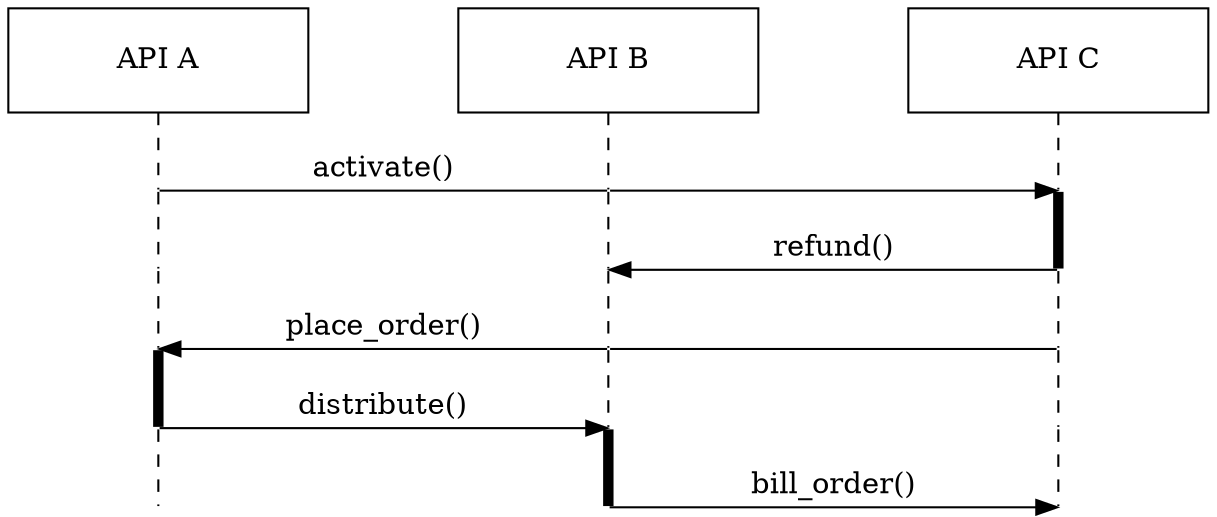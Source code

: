 // From: https://stackoverflow.com/questions/1491322/graphviz-top-to-bottom-and-left-to-right
digraph SEQ_DIAGRAM {
    graph [overlap=true, splines=line, nodesep=1.0, ordering=out];
    edge [arrowhead=none];
    node [shape=none, width=0, height=0, label=""];

    {
        rank=same;
        node[shape=rectangle, height=0.7, width=2];
        api_a[label="API A"];
        api_b[label="API B"];
        api_c[label="API C"];
    }
    // Draw vertical lines
    {
        edge [style=dashed, weight=6];
        api_a -> a1 -> a2 -> a3;
        a3 -> a4 [penwidth=5, style=solid];
        a4 -> a5;
    }
    {
        edge [style=dashed, weight=6];
        api_b -> b1 -> b2 -> b3 -> b4;
        b4 -> b5 [penwidth=5; style=solid];
    }
    {
        edge [style=dashed, weight=6];
        api_c -> c1;
        c1-> c2 [penwidth=5, style=solid];
        c2 -> c3 -> c4 -> c5;
    }
    // Draws activations
    { rank=same; a1 -> b1 [label="activate()"]; b1 -> c1 [arrowhead=normal]; }
    { rank=same; a2 -> b2 [style=invis]; b2 -> c2 [label="refund()", arrowhead=normal, dir=back]; }
    { rank=same; a3 -> b3 [arrowhead=normal, dir=back, label="place_order()"]; b3 -> c3; }
    { rank=same; a4 -> b4 [label="distribute()", arrowhead=normal]; }
    { rank=same; a5 -> b5 [style=invis]; b5 -> c5 [label="bill_order()", arrowhead=normal]; }
}
